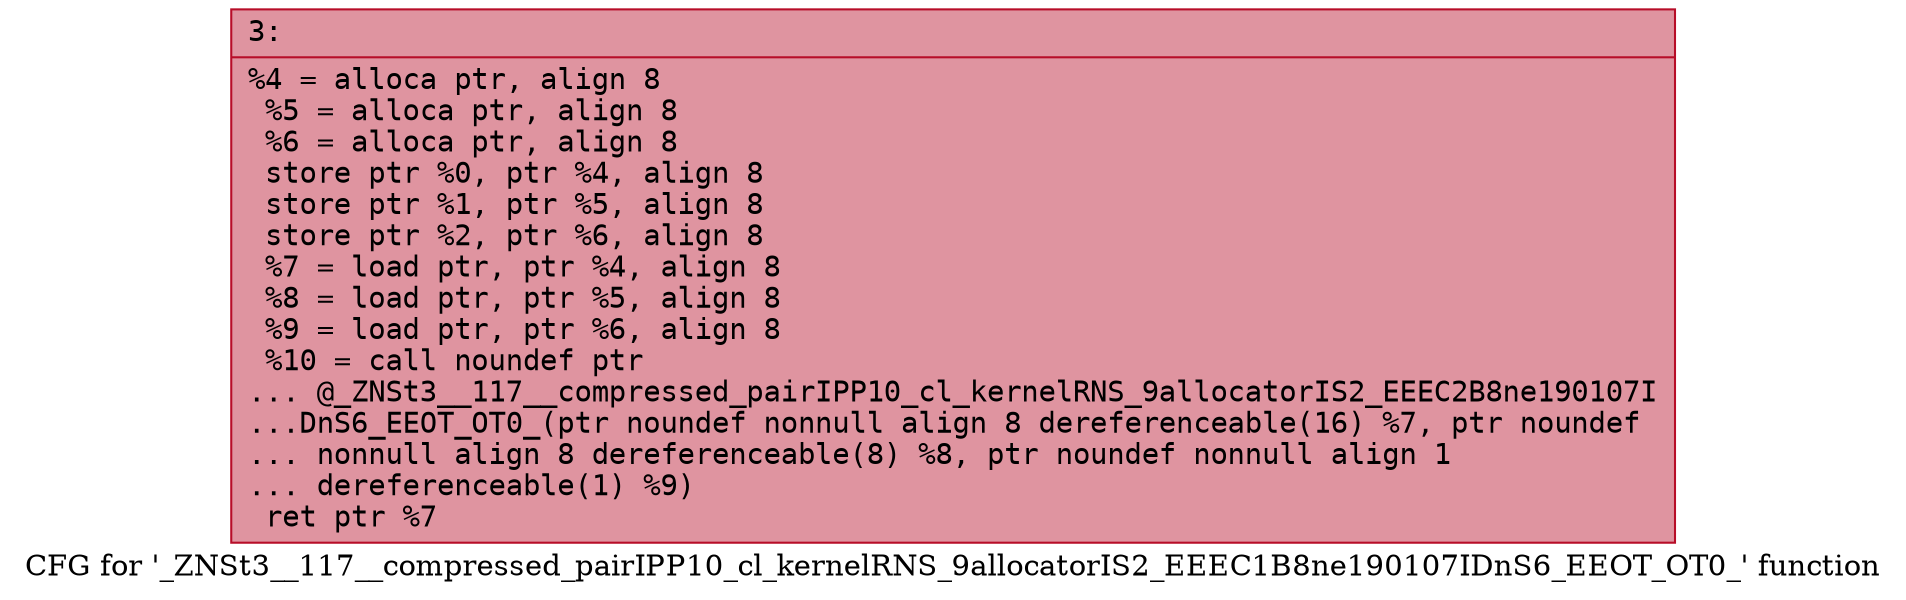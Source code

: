 digraph "CFG for '_ZNSt3__117__compressed_pairIPP10_cl_kernelRNS_9allocatorIS2_EEEC1B8ne190107IDnS6_EEOT_OT0_' function" {
	label="CFG for '_ZNSt3__117__compressed_pairIPP10_cl_kernelRNS_9allocatorIS2_EEEC1B8ne190107IDnS6_EEOT_OT0_' function";

	Node0x6000005c1270 [shape=record,color="#b70d28ff", style=filled, fillcolor="#b70d2870" fontname="Courier",label="{3:\l|  %4 = alloca ptr, align 8\l  %5 = alloca ptr, align 8\l  %6 = alloca ptr, align 8\l  store ptr %0, ptr %4, align 8\l  store ptr %1, ptr %5, align 8\l  store ptr %2, ptr %6, align 8\l  %7 = load ptr, ptr %4, align 8\l  %8 = load ptr, ptr %5, align 8\l  %9 = load ptr, ptr %6, align 8\l  %10 = call noundef ptr\l... @_ZNSt3__117__compressed_pairIPP10_cl_kernelRNS_9allocatorIS2_EEEC2B8ne190107I\l...DnS6_EEOT_OT0_(ptr noundef nonnull align 8 dereferenceable(16) %7, ptr noundef\l... nonnull align 8 dereferenceable(8) %8, ptr noundef nonnull align 1\l... dereferenceable(1) %9)\l  ret ptr %7\l}"];
}
